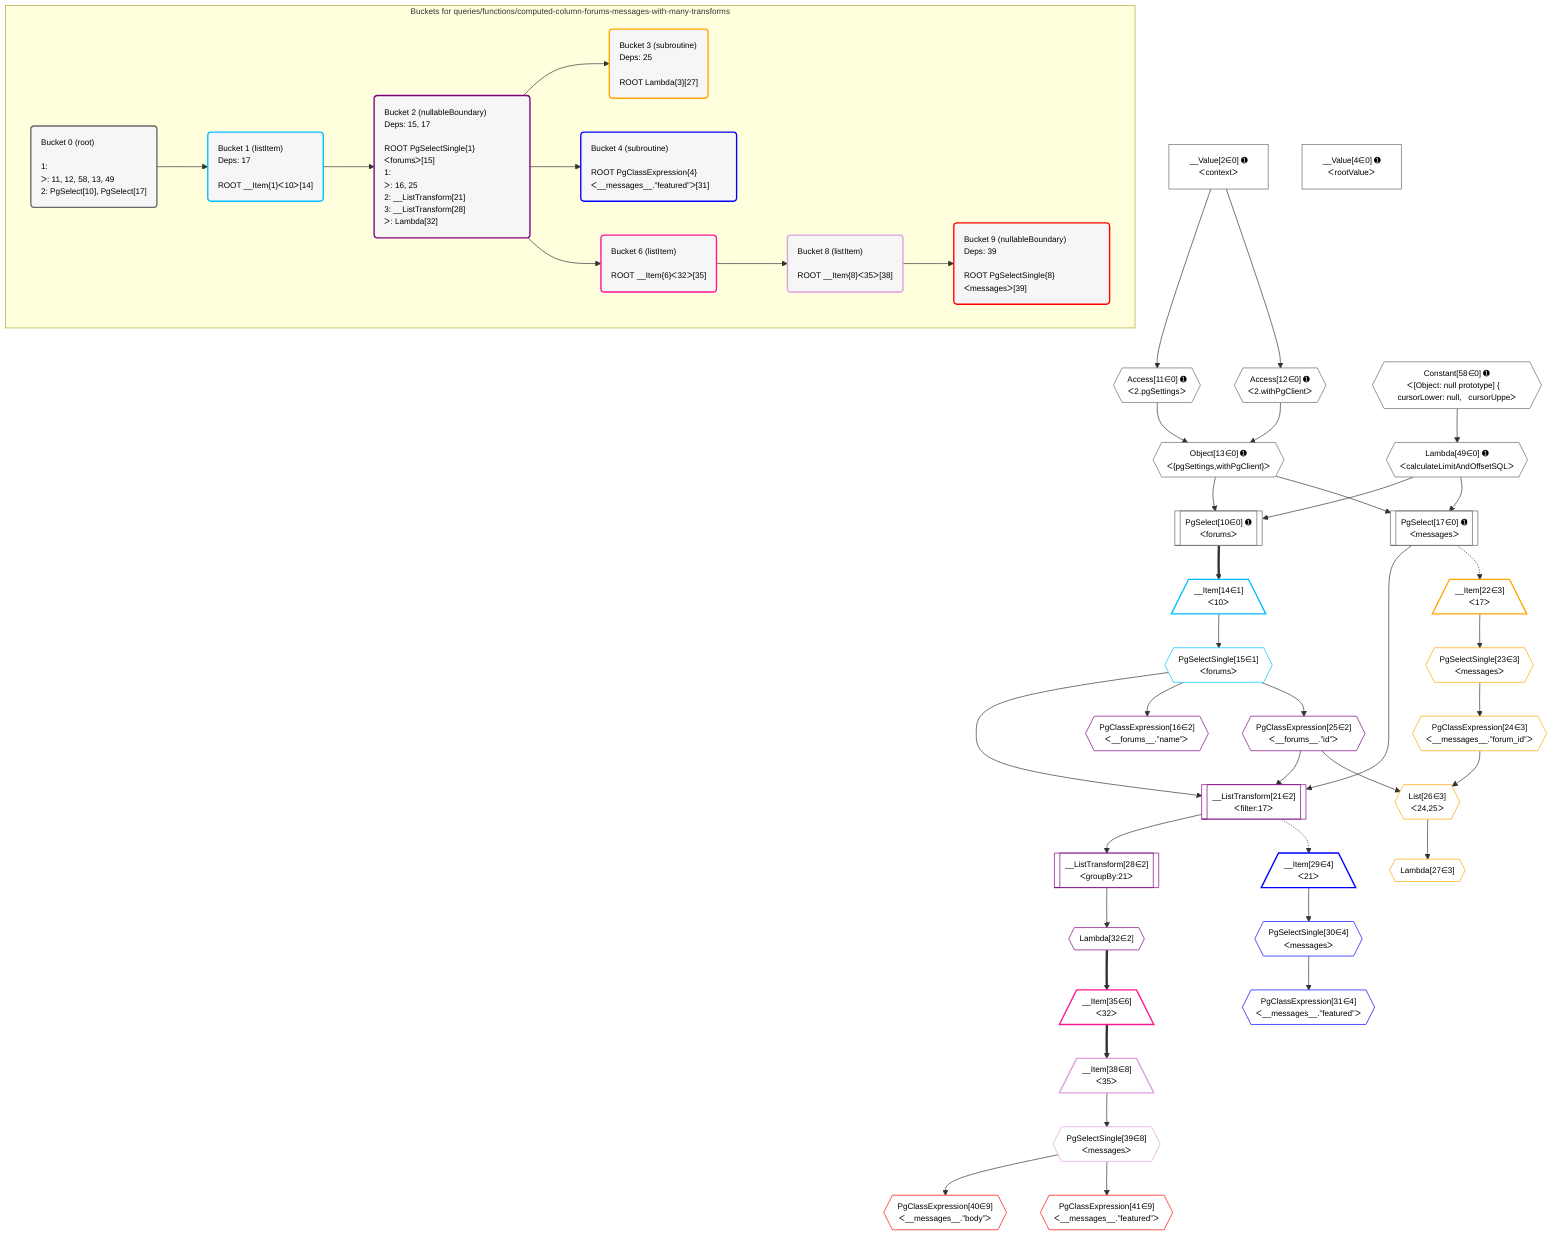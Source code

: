 %%{init: {'themeVariables': { 'fontSize': '12px'}}}%%
graph TD
    classDef path fill:#eee,stroke:#000,color:#000
    classDef plan fill:#fff,stroke-width:1px,color:#000
    classDef itemplan fill:#fff,stroke-width:2px,color:#000
    classDef unbatchedplan fill:#dff,stroke-width:1px,color:#000
    classDef sideeffectplan fill:#fcc,stroke-width:2px,color:#000
    classDef bucket fill:#f6f6f6,color:#000,stroke-width:2px,text-align:left


    %% plan dependencies
    PgSelect10[["PgSelect[10∈0] ➊<br />ᐸforumsᐳ"]]:::plan
    Object13{{"Object[13∈0] ➊<br />ᐸ{pgSettings,withPgClient}ᐳ"}}:::plan
    Lambda49{{"Lambda[49∈0] ➊<br />ᐸcalculateLimitAndOffsetSQLᐳ"}}:::plan
    Object13 & Lambda49 --> PgSelect10
    Access11{{"Access[11∈0] ➊<br />ᐸ2.pgSettingsᐳ"}}:::plan
    Access12{{"Access[12∈0] ➊<br />ᐸ2.withPgClientᐳ"}}:::plan
    Access11 & Access12 --> Object13
    PgSelect17[["PgSelect[17∈0] ➊<br />ᐸmessagesᐳ"]]:::plan
    Object13 & Lambda49 --> PgSelect17
    __Value2["__Value[2∈0] ➊<br />ᐸcontextᐳ"]:::plan
    __Value2 --> Access11
    __Value2 --> Access12
    Constant58{{"Constant[58∈0] ➊<br />ᐸ[Object: null prototype] {   cursorLower: null,   cursorUppeᐳ"}}:::plan
    Constant58 --> Lambda49
    __Value4["__Value[4∈0] ➊<br />ᐸrootValueᐳ"]:::plan
    __Item14[/"__Item[14∈1]<br />ᐸ10ᐳ"\]:::itemplan
    PgSelect10 ==> __Item14
    PgSelectSingle15{{"PgSelectSingle[15∈1]<br />ᐸforumsᐳ"}}:::plan
    __Item14 --> PgSelectSingle15
    __ListTransform21[["__ListTransform[21∈2]<br />ᐸfilter:17ᐳ"]]:::plan
    PgClassExpression25{{"PgClassExpression[25∈2]<br />ᐸ__forums__.”id”ᐳ"}}:::plan
    PgSelect17 & PgSelectSingle15 & PgClassExpression25 --> __ListTransform21
    PgClassExpression16{{"PgClassExpression[16∈2]<br />ᐸ__forums__.”name”ᐳ"}}:::plan
    PgSelectSingle15 --> PgClassExpression16
    PgSelectSingle15 --> PgClassExpression25
    __ListTransform28[["__ListTransform[28∈2]<br />ᐸgroupBy:21ᐳ"]]:::plan
    __ListTransform21 --> __ListTransform28
    Lambda32{{"Lambda[32∈2]"}}:::plan
    __ListTransform28 --> Lambda32
    List26{{"List[26∈3]<br />ᐸ24,25ᐳ"}}:::plan
    PgClassExpression24{{"PgClassExpression[24∈3]<br />ᐸ__messages__.”forum_id”ᐳ"}}:::plan
    PgClassExpression24 & PgClassExpression25 --> List26
    __Item22[/"__Item[22∈3]<br />ᐸ17ᐳ"\]:::itemplan
    PgSelect17 -.-> __Item22
    PgSelectSingle23{{"PgSelectSingle[23∈3]<br />ᐸmessagesᐳ"}}:::plan
    __Item22 --> PgSelectSingle23
    PgSelectSingle23 --> PgClassExpression24
    Lambda27{{"Lambda[27∈3]"}}:::plan
    List26 --> Lambda27
    __Item29[/"__Item[29∈4]<br />ᐸ21ᐳ"\]:::itemplan
    __ListTransform21 -.-> __Item29
    PgSelectSingle30{{"PgSelectSingle[30∈4]<br />ᐸmessagesᐳ"}}:::plan
    __Item29 --> PgSelectSingle30
    PgClassExpression31{{"PgClassExpression[31∈4]<br />ᐸ__messages__.”featured”ᐳ"}}:::plan
    PgSelectSingle30 --> PgClassExpression31
    __Item35[/"__Item[35∈6]<br />ᐸ32ᐳ"\]:::itemplan
    Lambda32 ==> __Item35
    __Item38[/"__Item[38∈8]<br />ᐸ35ᐳ"\]:::itemplan
    __Item35 ==> __Item38
    PgSelectSingle39{{"PgSelectSingle[39∈8]<br />ᐸmessagesᐳ"}}:::plan
    __Item38 --> PgSelectSingle39
    PgClassExpression40{{"PgClassExpression[40∈9]<br />ᐸ__messages__.”body”ᐳ"}}:::plan
    PgSelectSingle39 --> PgClassExpression40
    PgClassExpression41{{"PgClassExpression[41∈9]<br />ᐸ__messages__.”featured”ᐳ"}}:::plan
    PgSelectSingle39 --> PgClassExpression41

    %% define steps

    subgraph "Buckets for queries/functions/computed-column-forums-messages-with-many-transforms"
    Bucket0("Bucket 0 (root)<br /><br />1: <br />ᐳ: 11, 12, 58, 13, 49<br />2: PgSelect[10], PgSelect[17]"):::bucket
    classDef bucket0 stroke:#696969
    class Bucket0,__Value2,__Value4,PgSelect10,Access11,Access12,Object13,PgSelect17,Lambda49,Constant58 bucket0
    Bucket1("Bucket 1 (listItem)<br />Deps: 17<br /><br />ROOT __Item{1}ᐸ10ᐳ[14]"):::bucket
    classDef bucket1 stroke:#00bfff
    class Bucket1,__Item14,PgSelectSingle15 bucket1
    Bucket2("Bucket 2 (nullableBoundary)<br />Deps: 15, 17<br /><br />ROOT PgSelectSingle{1}ᐸforumsᐳ[15]<br />1: <br />ᐳ: 16, 25<br />2: __ListTransform[21]<br />3: __ListTransform[28]<br />ᐳ: Lambda[32]"):::bucket
    classDef bucket2 stroke:#7f007f
    class Bucket2,PgClassExpression16,__ListTransform21,PgClassExpression25,__ListTransform28,Lambda32 bucket2
    Bucket3("Bucket 3 (subroutine)<br />Deps: 25<br /><br />ROOT Lambda{3}[27]"):::bucket
    classDef bucket3 stroke:#ffa500
    class Bucket3,__Item22,PgSelectSingle23,PgClassExpression24,List26,Lambda27 bucket3
    Bucket4("Bucket 4 (subroutine)<br /><br />ROOT PgClassExpression{4}ᐸ__messages__.”featured”ᐳ[31]"):::bucket
    classDef bucket4 stroke:#0000ff
    class Bucket4,__Item29,PgSelectSingle30,PgClassExpression31 bucket4
    Bucket6("Bucket 6 (listItem)<br /><br />ROOT __Item{6}ᐸ32ᐳ[35]"):::bucket
    classDef bucket6 stroke:#ff1493
    class Bucket6,__Item35 bucket6
    Bucket8("Bucket 8 (listItem)<br /><br />ROOT __Item{8}ᐸ35ᐳ[38]"):::bucket
    classDef bucket8 stroke:#dda0dd
    class Bucket8,__Item38,PgSelectSingle39 bucket8
    Bucket9("Bucket 9 (nullableBoundary)<br />Deps: 39<br /><br />ROOT PgSelectSingle{8}ᐸmessagesᐳ[39]"):::bucket
    classDef bucket9 stroke:#ff0000
    class Bucket9,PgClassExpression40,PgClassExpression41 bucket9
    Bucket0 --> Bucket1
    Bucket1 --> Bucket2
    Bucket2 --> Bucket3 & Bucket4 & Bucket6
    Bucket6 --> Bucket8
    Bucket8 --> Bucket9
    end